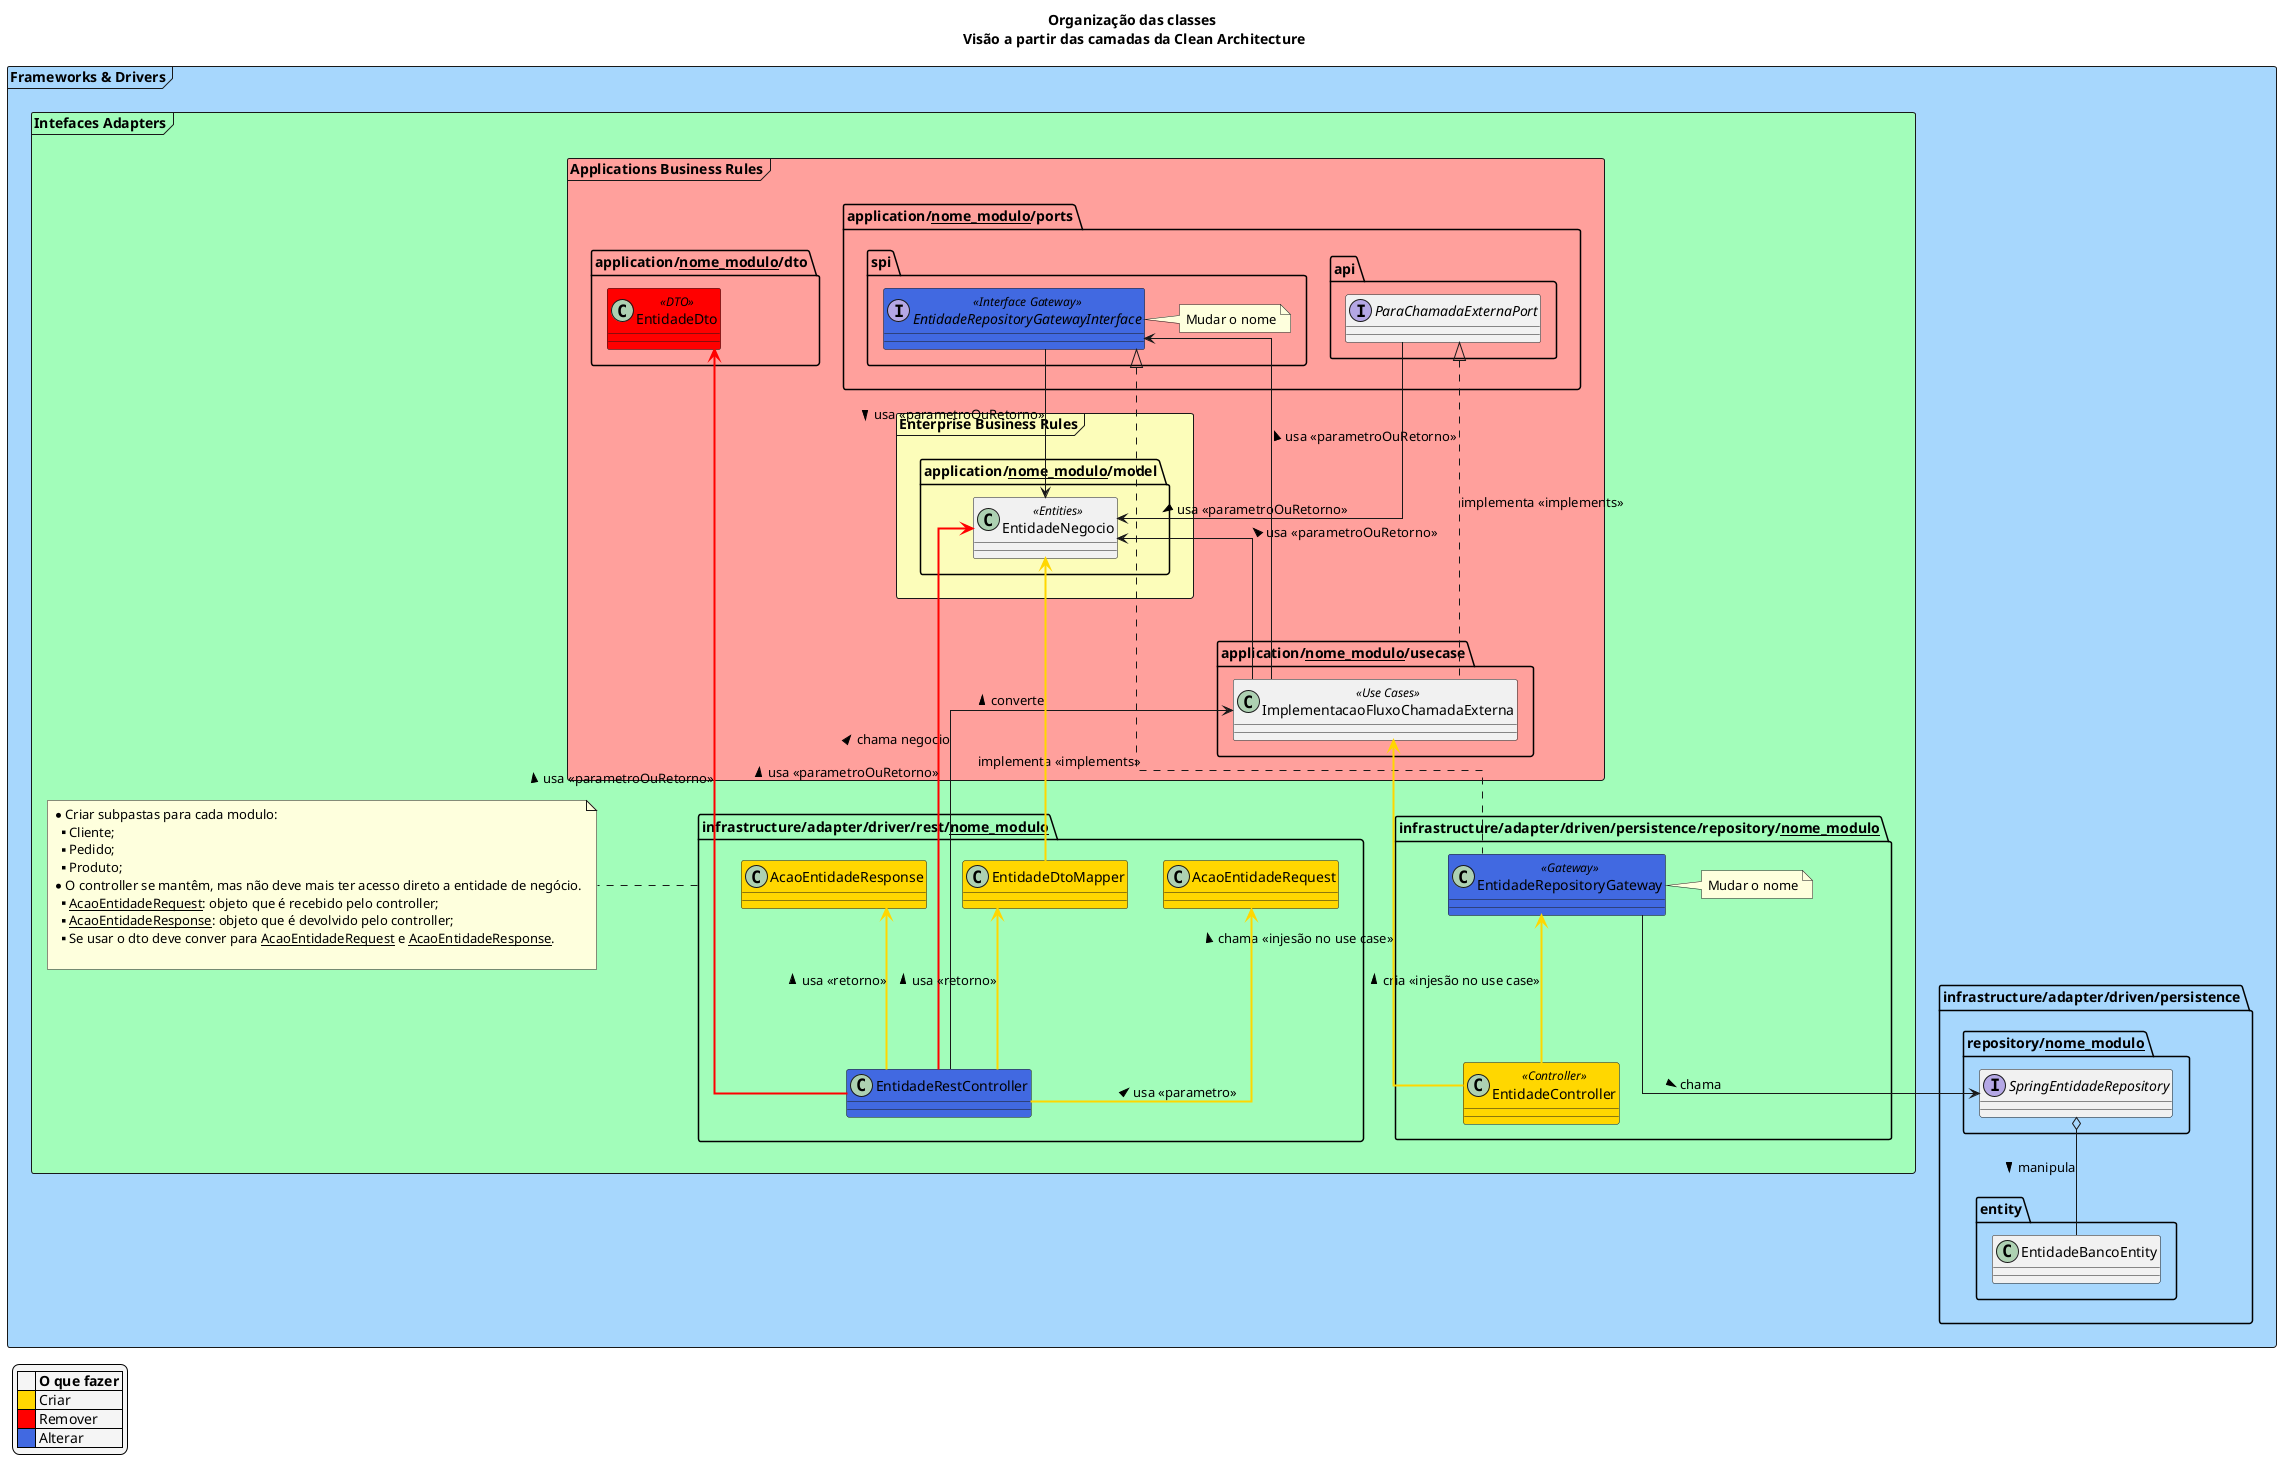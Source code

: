 @startuml ApplicationArchitectureChangeCleanArchitecture

skinparam linetype ortho
'left to right direction

title 
    Organização das classes 
    Visão a partir das camadas da Clean Architecture
end title

frame "Frameworks & Drivers" #A7D7FD {


    package "infrastructure/adapter/driven/persistence" {
        package "entity" {
            class EntidadeBancoEntity
        }
        
        package "repository/__nome_modulo__" {
            
            interface SpringEntidadeRepository 
        }
        SpringEntidadeRepository o-- EntidadeBancoEntity : manipula >
    }

    frame "Intefaces Adapters" #A2FDBA {

        frame "Applications Business Rules" #FFA09C {
            frame "Enterprise Business Rules" #FCFDBA {

                package "application/__nome_modulo__/model" as modelPkg {

                    class EntidadeNegocio <<Entities>>

                }

            }

            package "application/__nome_modulo__/usecase" as usecasePkg{
                class ImplementacaoFluxoChamadaExterna <<Use Cases>>

                ImplementacaoFluxoChamadaExterna  -up--> EntidadeNegocio : usa <<parametroOuRetorno>> >
        
            }

            package "application/__nome_modulo__/dto" as dtoPkg{
                class EntidadeDto <<DTO>> #red

        
            }

            package "application/__nome_modulo__/ports" {
                package "api" {
                    interface ParaChamadaExternaPort 
                }

                ParaChamadaExternaPort  --> EntidadeNegocio : usa <<parametroOuRetorno>> >
                ParaChamadaExternaPort <|... ImplementacaoFluxoChamadaExterna : implementa <<implements>>

                package "spi" {
                    interface EntidadeRepositoryGatewayInterface <<Interface Gateway>> #RoyalBlue

                    EntidadeRepositoryGatewayInterface  --> EntidadeNegocio : usa <<parametroOuRetorno>> >
                    ImplementacaoFluxoChamadaExterna  -up--> EntidadeRepositoryGatewayInterface : usa <<parametroOuRetorno>> >

                    note right of EntidadeRepositoryGatewayInterface
                        Mudar o nome
                    end note
                }
            }
            
        }


        package "infrastructure/adapter/driven/persistence/repository/__nome_modulo__" {
            class EntidadeRepositoryGateway <<Gateway>> #RoyalBlue

            EntidadeRepositoryGateway --> SpringEntidadeRepository : chama >
            EntidadeRepositoryGatewayInterface <|.. EntidadeRepositoryGateway : implementa <<implements>>

            note right of EntidadeRepositoryGateway
                Mudar o nome
            end note

            class EntidadeController <<Controller>> #gold

            EntidadeController  -up[#gold,thickness=2]-> EntidadeRepositoryGateway : cria <<injesão no use case>> > 
            EntidadeController  -up[#gold,thickness=2]--> ImplementacaoFluxoChamadaExterna : chama <<injesão no use case>> > 
        }

        package "infrastructure/adapter/driver/rest/__nome_modulo__" as restPkg{
            class EntidadeRestController #RoyalBlue
            class AcaoEntidadeRequest #gold
            class AcaoEntidadeResponse #gold
            class EntidadeDtoMapper #gold

            EntidadeRestController  -up--> ImplementacaoFluxoChamadaExterna : chama negocio >
            EntidadeRestController  -up[#red,thickness=2]-> EntidadeNegocio : usa <<parametroOuRetorno>> > 
            EntidadeRestController  -up[#red,thickness=2]-> EntidadeDto : usa <<parametroOuRetorno>> > 
            EntidadeRestController  -up[#gold,thickness=2]-> AcaoEntidadeRequest : usa <<parametro>> > 
            EntidadeRestController  -up[#gold,thickness=2]-> AcaoEntidadeResponse : usa <<retorno>> >
            EntidadeRestController  -up[#gold,thickness=2]-> EntidadeDtoMapper : usa <<retorno>> > 

            EntidadeDtoMapper -up[#gold,thickness=2]--> EntidadeNegocio : converte >
        }
        note right of restPkg
            * Criar subpastas para cada modulo:
            ** Cliente;
            ** Pedido;
            ** Produto;
            * O controller se mantêm, mas não deve mais ter acesso direto a entidade de negócio.
            ** __AcaoEntidadeRequest__: objeto que é recebido pelo controller;
            ** __AcaoEntidadeResponse__: objeto que é devolvido pelo controller;
            **  Se usar o dto deve conver para __AcaoEntidadeRequest__ e __AcaoEntidadeResponse__.
            
        end note
    }
    

}
' set legend to have a white background
skinparam legendBackgroundColor #WhiteSmoke

legend left 
    |=     |= O que fazer |
    |<#Gold>| Criar |
    |<#Red>| Remover |
    |<#RoyalBlue>| Alterar |
endlegend

@enduml